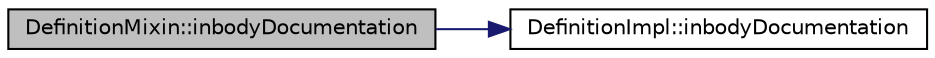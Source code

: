 digraph "DefinitionMixin::inbodyDocumentation"
{
 // LATEX_PDF_SIZE
  edge [fontname="Helvetica",fontsize="10",labelfontname="Helvetica",labelfontsize="10"];
  node [fontname="Helvetica",fontsize="10",shape=record];
  rankdir="LR";
  Node1 [label="DefinitionMixin::inbodyDocumentation",height=0.2,width=0.4,color="black", fillcolor="grey75", style="filled", fontcolor="black",tooltip=" "];
  Node1 -> Node2 [color="midnightblue",fontsize="10",style="solid",fontname="Helvetica"];
  Node2 [label="DefinitionImpl::inbodyDocumentation",height=0.2,width=0.4,color="black", fillcolor="white", style="filled",URL="$classDefinitionImpl.html#a893447048e8b0d54f5adc530e0684726",tooltip=" "];
}
